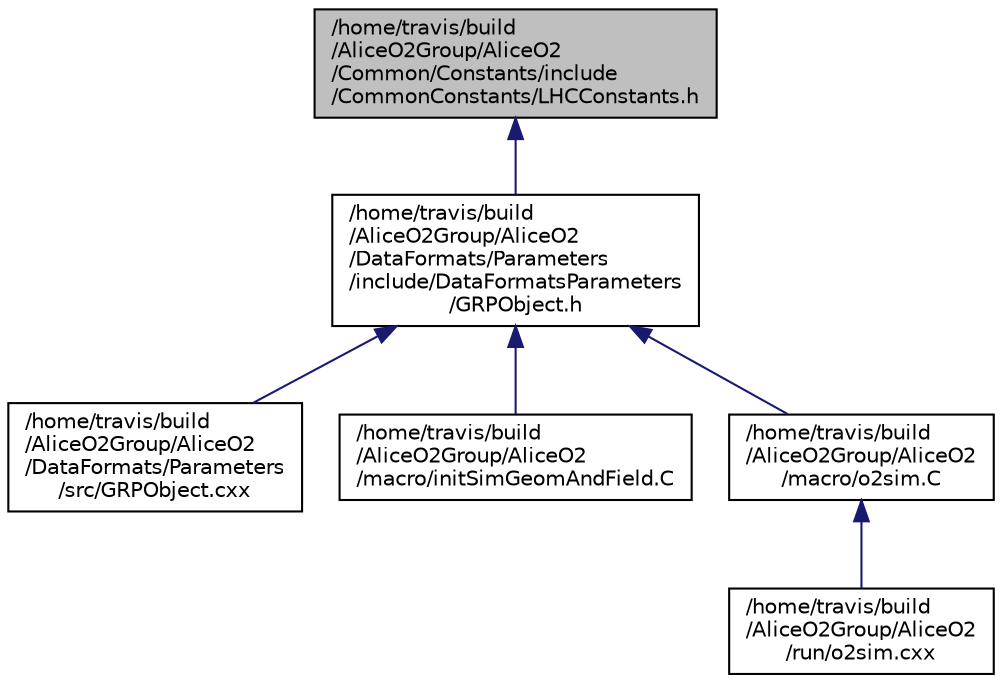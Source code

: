 digraph "/home/travis/build/AliceO2Group/AliceO2/Common/Constants/include/CommonConstants/LHCConstants.h"
{
 // INTERACTIVE_SVG=YES
  bgcolor="transparent";
  edge [fontname="Helvetica",fontsize="10",labelfontname="Helvetica",labelfontsize="10"];
  node [fontname="Helvetica",fontsize="10",shape=record];
  Node1 [label="/home/travis/build\l/AliceO2Group/AliceO2\l/Common/Constants/include\l/CommonConstants/LHCConstants.h",height=0.2,width=0.4,color="black", fillcolor="grey75", style="filled" fontcolor="black"];
  Node1 -> Node2 [dir="back",color="midnightblue",fontsize="10",style="solid",fontname="Helvetica"];
  Node2 [label="/home/travis/build\l/AliceO2Group/AliceO2\l/DataFormats/Parameters\l/include/DataFormatsParameters\l/GRPObject.h",height=0.2,width=0.4,color="black",URL="$de/d28/GRPObject_8h.html",tooltip="Header of the General Run Parameters object. "];
  Node2 -> Node3 [dir="back",color="midnightblue",fontsize="10",style="solid",fontname="Helvetica"];
  Node3 [label="/home/travis/build\l/AliceO2Group/AliceO2\l/DataFormats/Parameters\l/src/GRPObject.cxx",height=0.2,width=0.4,color="black",URL="$d9/df6/GRPObject_8cxx.html",tooltip="Implementation of General Run Parameters object. "];
  Node2 -> Node4 [dir="back",color="midnightblue",fontsize="10",style="solid",fontname="Helvetica"];
  Node4 [label="/home/travis/build\l/AliceO2Group/AliceO2\l/macro/initSimGeomAndField.C",height=0.2,width=0.4,color="black",URL="$d0/d17/initSimGeomAndField_8C.html"];
  Node2 -> Node5 [dir="back",color="midnightblue",fontsize="10",style="solid",fontname="Helvetica"];
  Node5 [label="/home/travis/build\l/AliceO2Group/AliceO2\l/macro/o2sim.C",height=0.2,width=0.4,color="black",URL="$dc/d6b/o2sim_8C.html"];
  Node5 -> Node6 [dir="back",color="midnightblue",fontsize="10",style="solid",fontname="Helvetica"];
  Node6 [label="/home/travis/build\l/AliceO2Group/AliceO2\l/run/o2sim.cxx",height=0.2,width=0.4,color="black",URL="$d8/d07/o2sim_8cxx.html"];
}

